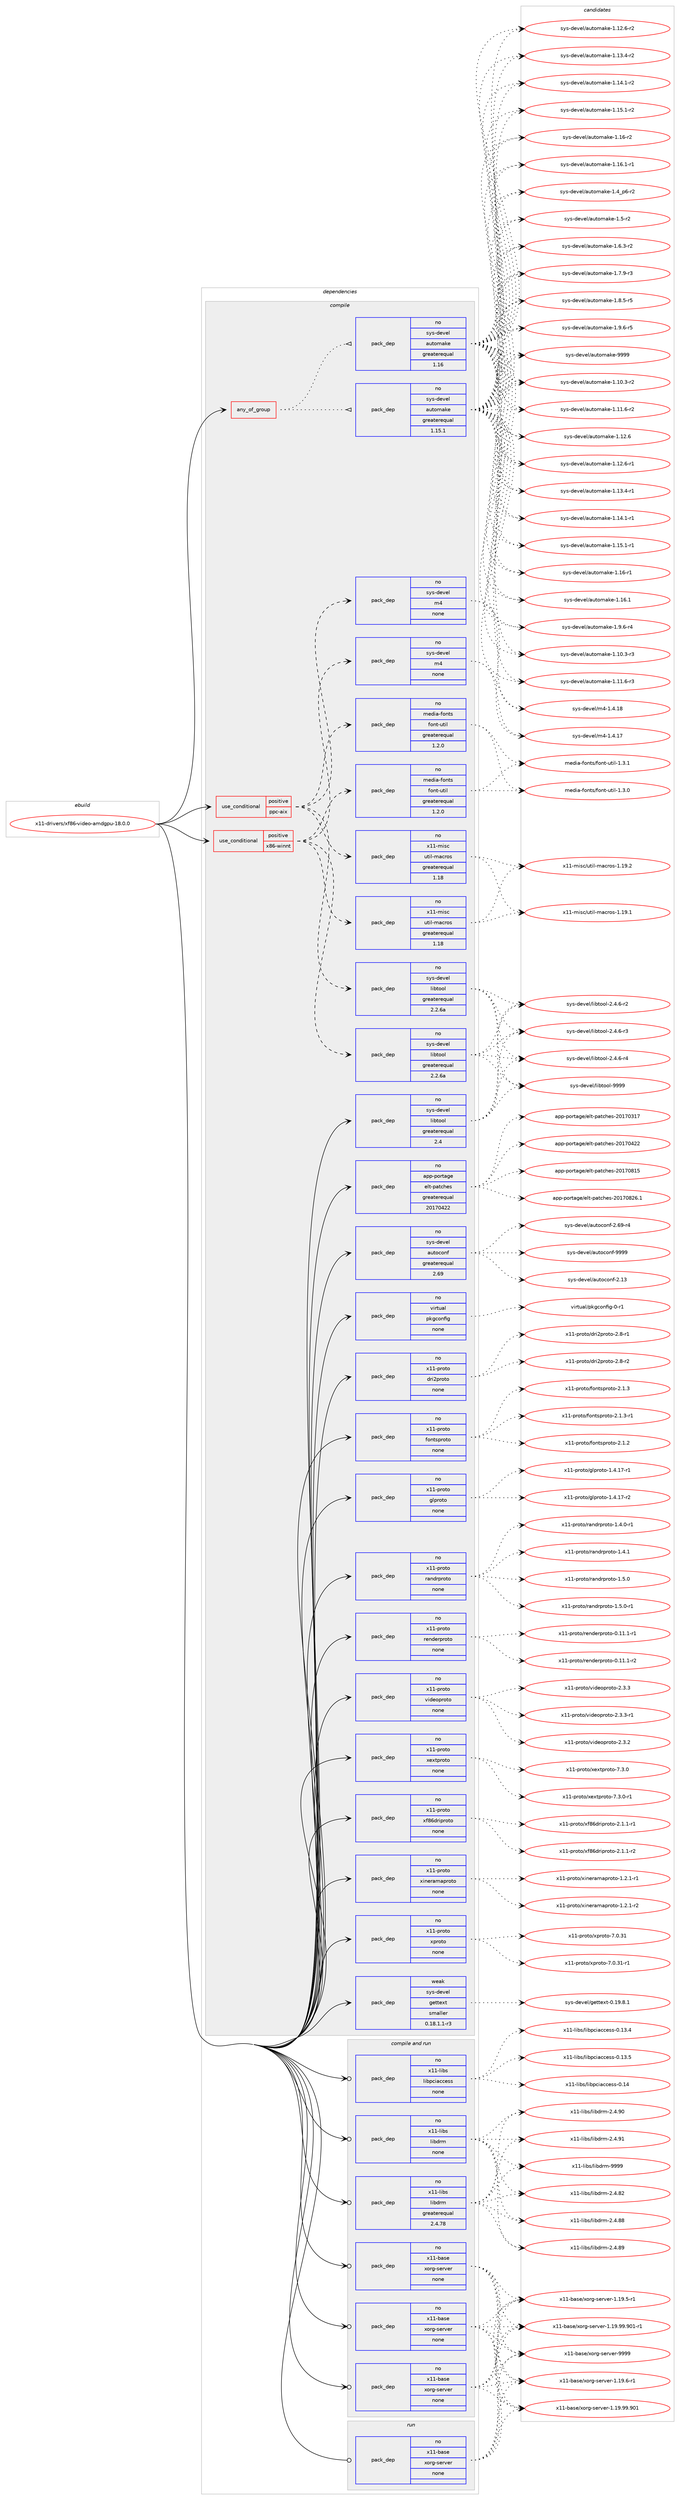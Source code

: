 digraph prolog {

# *************
# Graph options
# *************

newrank=true;
concentrate=true;
compound=true;
graph [rankdir=LR,fontname=Helvetica,fontsize=10,ranksep=1.5];#, ranksep=2.5, nodesep=0.2];
edge  [arrowhead=vee];
node  [fontname=Helvetica,fontsize=10];

# **********
# The ebuild
# **********

subgraph cluster_leftcol {
color=gray;
rank=same;
label=<<i>ebuild</i>>;
id [label="x11-drivers/xf86-video-amdgpu-18.0.0", color=red, width=4, href="../x11-drivers/xf86-video-amdgpu-18.0.0.svg"];
}

# ****************
# The dependencies
# ****************

subgraph cluster_midcol {
color=gray;
label=<<i>dependencies</i>>;
subgraph cluster_compile {
fillcolor="#eeeeee";
style=filled;
label=<<i>compile</i>>;
subgraph any142 {
dependency8755 [label=<<TABLE BORDER="0" CELLBORDER="1" CELLSPACING="0" CELLPADDING="4"><TR><TD CELLPADDING="10">any_of_group</TD></TR></TABLE>>, shape=none, color=red];subgraph pack7570 {
dependency8756 [label=<<TABLE BORDER="0" CELLBORDER="1" CELLSPACING="0" CELLPADDING="4" WIDTH="220"><TR><TD ROWSPAN="6" CELLPADDING="30">pack_dep</TD></TR><TR><TD WIDTH="110">no</TD></TR><TR><TD>sys-devel</TD></TR><TR><TD>automake</TD></TR><TR><TD>greaterequal</TD></TR><TR><TD>1.16</TD></TR></TABLE>>, shape=none, color=blue];
}
dependency8755:e -> dependency8756:w [weight=20,style="dotted",arrowhead="oinv"];
subgraph pack7571 {
dependency8757 [label=<<TABLE BORDER="0" CELLBORDER="1" CELLSPACING="0" CELLPADDING="4" WIDTH="220"><TR><TD ROWSPAN="6" CELLPADDING="30">pack_dep</TD></TR><TR><TD WIDTH="110">no</TD></TR><TR><TD>sys-devel</TD></TR><TR><TD>automake</TD></TR><TR><TD>greaterequal</TD></TR><TR><TD>1.15.1</TD></TR></TABLE>>, shape=none, color=blue];
}
dependency8755:e -> dependency8757:w [weight=20,style="dotted",arrowhead="oinv"];
}
id:e -> dependency8755:w [weight=20,style="solid",arrowhead="vee"];
subgraph cond1023 {
dependency8758 [label=<<TABLE BORDER="0" CELLBORDER="1" CELLSPACING="0" CELLPADDING="4"><TR><TD ROWSPAN="3" CELLPADDING="10">use_conditional</TD></TR><TR><TD>positive</TD></TR><TR><TD>ppc-aix</TD></TR></TABLE>>, shape=none, color=red];
subgraph pack7572 {
dependency8759 [label=<<TABLE BORDER="0" CELLBORDER="1" CELLSPACING="0" CELLPADDING="4" WIDTH="220"><TR><TD ROWSPAN="6" CELLPADDING="30">pack_dep</TD></TR><TR><TD WIDTH="110">no</TD></TR><TR><TD>sys-devel</TD></TR><TR><TD>libtool</TD></TR><TR><TD>greaterequal</TD></TR><TR><TD>2.2.6a</TD></TR></TABLE>>, shape=none, color=blue];
}
dependency8758:e -> dependency8759:w [weight=20,style="dashed",arrowhead="vee"];
subgraph pack7573 {
dependency8760 [label=<<TABLE BORDER="0" CELLBORDER="1" CELLSPACING="0" CELLPADDING="4" WIDTH="220"><TR><TD ROWSPAN="6" CELLPADDING="30">pack_dep</TD></TR><TR><TD WIDTH="110">no</TD></TR><TR><TD>sys-devel</TD></TR><TR><TD>m4</TD></TR><TR><TD>none</TD></TR><TR><TD></TD></TR></TABLE>>, shape=none, color=blue];
}
dependency8758:e -> dependency8760:w [weight=20,style="dashed",arrowhead="vee"];
subgraph pack7574 {
dependency8761 [label=<<TABLE BORDER="0" CELLBORDER="1" CELLSPACING="0" CELLPADDING="4" WIDTH="220"><TR><TD ROWSPAN="6" CELLPADDING="30">pack_dep</TD></TR><TR><TD WIDTH="110">no</TD></TR><TR><TD>x11-misc</TD></TR><TR><TD>util-macros</TD></TR><TR><TD>greaterequal</TD></TR><TR><TD>1.18</TD></TR></TABLE>>, shape=none, color=blue];
}
dependency8758:e -> dependency8761:w [weight=20,style="dashed",arrowhead="vee"];
subgraph pack7575 {
dependency8762 [label=<<TABLE BORDER="0" CELLBORDER="1" CELLSPACING="0" CELLPADDING="4" WIDTH="220"><TR><TD ROWSPAN="6" CELLPADDING="30">pack_dep</TD></TR><TR><TD WIDTH="110">no</TD></TR><TR><TD>media-fonts</TD></TR><TR><TD>font-util</TD></TR><TR><TD>greaterequal</TD></TR><TR><TD>1.2.0</TD></TR></TABLE>>, shape=none, color=blue];
}
dependency8758:e -> dependency8762:w [weight=20,style="dashed",arrowhead="vee"];
}
id:e -> dependency8758:w [weight=20,style="solid",arrowhead="vee"];
subgraph cond1024 {
dependency8763 [label=<<TABLE BORDER="0" CELLBORDER="1" CELLSPACING="0" CELLPADDING="4"><TR><TD ROWSPAN="3" CELLPADDING="10">use_conditional</TD></TR><TR><TD>positive</TD></TR><TR><TD>x86-winnt</TD></TR></TABLE>>, shape=none, color=red];
subgraph pack7576 {
dependency8764 [label=<<TABLE BORDER="0" CELLBORDER="1" CELLSPACING="0" CELLPADDING="4" WIDTH="220"><TR><TD ROWSPAN="6" CELLPADDING="30">pack_dep</TD></TR><TR><TD WIDTH="110">no</TD></TR><TR><TD>sys-devel</TD></TR><TR><TD>libtool</TD></TR><TR><TD>greaterequal</TD></TR><TR><TD>2.2.6a</TD></TR></TABLE>>, shape=none, color=blue];
}
dependency8763:e -> dependency8764:w [weight=20,style="dashed",arrowhead="vee"];
subgraph pack7577 {
dependency8765 [label=<<TABLE BORDER="0" CELLBORDER="1" CELLSPACING="0" CELLPADDING="4" WIDTH="220"><TR><TD ROWSPAN="6" CELLPADDING="30">pack_dep</TD></TR><TR><TD WIDTH="110">no</TD></TR><TR><TD>sys-devel</TD></TR><TR><TD>m4</TD></TR><TR><TD>none</TD></TR><TR><TD></TD></TR></TABLE>>, shape=none, color=blue];
}
dependency8763:e -> dependency8765:w [weight=20,style="dashed",arrowhead="vee"];
subgraph pack7578 {
dependency8766 [label=<<TABLE BORDER="0" CELLBORDER="1" CELLSPACING="0" CELLPADDING="4" WIDTH="220"><TR><TD ROWSPAN="6" CELLPADDING="30">pack_dep</TD></TR><TR><TD WIDTH="110">no</TD></TR><TR><TD>x11-misc</TD></TR><TR><TD>util-macros</TD></TR><TR><TD>greaterequal</TD></TR><TR><TD>1.18</TD></TR></TABLE>>, shape=none, color=blue];
}
dependency8763:e -> dependency8766:w [weight=20,style="dashed",arrowhead="vee"];
subgraph pack7579 {
dependency8767 [label=<<TABLE BORDER="0" CELLBORDER="1" CELLSPACING="0" CELLPADDING="4" WIDTH="220"><TR><TD ROWSPAN="6" CELLPADDING="30">pack_dep</TD></TR><TR><TD WIDTH="110">no</TD></TR><TR><TD>media-fonts</TD></TR><TR><TD>font-util</TD></TR><TR><TD>greaterequal</TD></TR><TR><TD>1.2.0</TD></TR></TABLE>>, shape=none, color=blue];
}
dependency8763:e -> dependency8767:w [weight=20,style="dashed",arrowhead="vee"];
}
id:e -> dependency8763:w [weight=20,style="solid",arrowhead="vee"];
subgraph pack7580 {
dependency8768 [label=<<TABLE BORDER="0" CELLBORDER="1" CELLSPACING="0" CELLPADDING="4" WIDTH="220"><TR><TD ROWSPAN="6" CELLPADDING="30">pack_dep</TD></TR><TR><TD WIDTH="110">no</TD></TR><TR><TD>app-portage</TD></TR><TR><TD>elt-patches</TD></TR><TR><TD>greaterequal</TD></TR><TR><TD>20170422</TD></TR></TABLE>>, shape=none, color=blue];
}
id:e -> dependency8768:w [weight=20,style="solid",arrowhead="vee"];
subgraph pack7581 {
dependency8769 [label=<<TABLE BORDER="0" CELLBORDER="1" CELLSPACING="0" CELLPADDING="4" WIDTH="220"><TR><TD ROWSPAN="6" CELLPADDING="30">pack_dep</TD></TR><TR><TD WIDTH="110">no</TD></TR><TR><TD>sys-devel</TD></TR><TR><TD>autoconf</TD></TR><TR><TD>greaterequal</TD></TR><TR><TD>2.69</TD></TR></TABLE>>, shape=none, color=blue];
}
id:e -> dependency8769:w [weight=20,style="solid",arrowhead="vee"];
subgraph pack7582 {
dependency8770 [label=<<TABLE BORDER="0" CELLBORDER="1" CELLSPACING="0" CELLPADDING="4" WIDTH="220"><TR><TD ROWSPAN="6" CELLPADDING="30">pack_dep</TD></TR><TR><TD WIDTH="110">no</TD></TR><TR><TD>sys-devel</TD></TR><TR><TD>libtool</TD></TR><TR><TD>greaterequal</TD></TR><TR><TD>2.4</TD></TR></TABLE>>, shape=none, color=blue];
}
id:e -> dependency8770:w [weight=20,style="solid",arrowhead="vee"];
subgraph pack7583 {
dependency8771 [label=<<TABLE BORDER="0" CELLBORDER="1" CELLSPACING="0" CELLPADDING="4" WIDTH="220"><TR><TD ROWSPAN="6" CELLPADDING="30">pack_dep</TD></TR><TR><TD WIDTH="110">no</TD></TR><TR><TD>virtual</TD></TR><TR><TD>pkgconfig</TD></TR><TR><TD>none</TD></TR><TR><TD></TD></TR></TABLE>>, shape=none, color=blue];
}
id:e -> dependency8771:w [weight=20,style="solid",arrowhead="vee"];
subgraph pack7584 {
dependency8772 [label=<<TABLE BORDER="0" CELLBORDER="1" CELLSPACING="0" CELLPADDING="4" WIDTH="220"><TR><TD ROWSPAN="6" CELLPADDING="30">pack_dep</TD></TR><TR><TD WIDTH="110">no</TD></TR><TR><TD>x11-proto</TD></TR><TR><TD>dri2proto</TD></TR><TR><TD>none</TD></TR><TR><TD></TD></TR></TABLE>>, shape=none, color=blue];
}
id:e -> dependency8772:w [weight=20,style="solid",arrowhead="vee"];
subgraph pack7585 {
dependency8773 [label=<<TABLE BORDER="0" CELLBORDER="1" CELLSPACING="0" CELLPADDING="4" WIDTH="220"><TR><TD ROWSPAN="6" CELLPADDING="30">pack_dep</TD></TR><TR><TD WIDTH="110">no</TD></TR><TR><TD>x11-proto</TD></TR><TR><TD>fontsproto</TD></TR><TR><TD>none</TD></TR><TR><TD></TD></TR></TABLE>>, shape=none, color=blue];
}
id:e -> dependency8773:w [weight=20,style="solid",arrowhead="vee"];
subgraph pack7586 {
dependency8774 [label=<<TABLE BORDER="0" CELLBORDER="1" CELLSPACING="0" CELLPADDING="4" WIDTH="220"><TR><TD ROWSPAN="6" CELLPADDING="30">pack_dep</TD></TR><TR><TD WIDTH="110">no</TD></TR><TR><TD>x11-proto</TD></TR><TR><TD>glproto</TD></TR><TR><TD>none</TD></TR><TR><TD></TD></TR></TABLE>>, shape=none, color=blue];
}
id:e -> dependency8774:w [weight=20,style="solid",arrowhead="vee"];
subgraph pack7587 {
dependency8775 [label=<<TABLE BORDER="0" CELLBORDER="1" CELLSPACING="0" CELLPADDING="4" WIDTH="220"><TR><TD ROWSPAN="6" CELLPADDING="30">pack_dep</TD></TR><TR><TD WIDTH="110">no</TD></TR><TR><TD>x11-proto</TD></TR><TR><TD>randrproto</TD></TR><TR><TD>none</TD></TR><TR><TD></TD></TR></TABLE>>, shape=none, color=blue];
}
id:e -> dependency8775:w [weight=20,style="solid",arrowhead="vee"];
subgraph pack7588 {
dependency8776 [label=<<TABLE BORDER="0" CELLBORDER="1" CELLSPACING="0" CELLPADDING="4" WIDTH="220"><TR><TD ROWSPAN="6" CELLPADDING="30">pack_dep</TD></TR><TR><TD WIDTH="110">no</TD></TR><TR><TD>x11-proto</TD></TR><TR><TD>renderproto</TD></TR><TR><TD>none</TD></TR><TR><TD></TD></TR></TABLE>>, shape=none, color=blue];
}
id:e -> dependency8776:w [weight=20,style="solid",arrowhead="vee"];
subgraph pack7589 {
dependency8777 [label=<<TABLE BORDER="0" CELLBORDER="1" CELLSPACING="0" CELLPADDING="4" WIDTH="220"><TR><TD ROWSPAN="6" CELLPADDING="30">pack_dep</TD></TR><TR><TD WIDTH="110">no</TD></TR><TR><TD>x11-proto</TD></TR><TR><TD>videoproto</TD></TR><TR><TD>none</TD></TR><TR><TD></TD></TR></TABLE>>, shape=none, color=blue];
}
id:e -> dependency8777:w [weight=20,style="solid",arrowhead="vee"];
subgraph pack7590 {
dependency8778 [label=<<TABLE BORDER="0" CELLBORDER="1" CELLSPACING="0" CELLPADDING="4" WIDTH="220"><TR><TD ROWSPAN="6" CELLPADDING="30">pack_dep</TD></TR><TR><TD WIDTH="110">no</TD></TR><TR><TD>x11-proto</TD></TR><TR><TD>xextproto</TD></TR><TR><TD>none</TD></TR><TR><TD></TD></TR></TABLE>>, shape=none, color=blue];
}
id:e -> dependency8778:w [weight=20,style="solid",arrowhead="vee"];
subgraph pack7591 {
dependency8779 [label=<<TABLE BORDER="0" CELLBORDER="1" CELLSPACING="0" CELLPADDING="4" WIDTH="220"><TR><TD ROWSPAN="6" CELLPADDING="30">pack_dep</TD></TR><TR><TD WIDTH="110">no</TD></TR><TR><TD>x11-proto</TD></TR><TR><TD>xf86driproto</TD></TR><TR><TD>none</TD></TR><TR><TD></TD></TR></TABLE>>, shape=none, color=blue];
}
id:e -> dependency8779:w [weight=20,style="solid",arrowhead="vee"];
subgraph pack7592 {
dependency8780 [label=<<TABLE BORDER="0" CELLBORDER="1" CELLSPACING="0" CELLPADDING="4" WIDTH="220"><TR><TD ROWSPAN="6" CELLPADDING="30">pack_dep</TD></TR><TR><TD WIDTH="110">no</TD></TR><TR><TD>x11-proto</TD></TR><TR><TD>xineramaproto</TD></TR><TR><TD>none</TD></TR><TR><TD></TD></TR></TABLE>>, shape=none, color=blue];
}
id:e -> dependency8780:w [weight=20,style="solid",arrowhead="vee"];
subgraph pack7593 {
dependency8781 [label=<<TABLE BORDER="0" CELLBORDER="1" CELLSPACING="0" CELLPADDING="4" WIDTH="220"><TR><TD ROWSPAN="6" CELLPADDING="30">pack_dep</TD></TR><TR><TD WIDTH="110">no</TD></TR><TR><TD>x11-proto</TD></TR><TR><TD>xproto</TD></TR><TR><TD>none</TD></TR><TR><TD></TD></TR></TABLE>>, shape=none, color=blue];
}
id:e -> dependency8781:w [weight=20,style="solid",arrowhead="vee"];
subgraph pack7594 {
dependency8782 [label=<<TABLE BORDER="0" CELLBORDER="1" CELLSPACING="0" CELLPADDING="4" WIDTH="220"><TR><TD ROWSPAN="6" CELLPADDING="30">pack_dep</TD></TR><TR><TD WIDTH="110">weak</TD></TR><TR><TD>sys-devel</TD></TR><TR><TD>gettext</TD></TR><TR><TD>smaller</TD></TR><TR><TD>0.18.1.1-r3</TD></TR></TABLE>>, shape=none, color=blue];
}
id:e -> dependency8782:w [weight=20,style="solid",arrowhead="vee"];
}
subgraph cluster_compileandrun {
fillcolor="#eeeeee";
style=filled;
label=<<i>compile and run</i>>;
subgraph pack7595 {
dependency8783 [label=<<TABLE BORDER="0" CELLBORDER="1" CELLSPACING="0" CELLPADDING="4" WIDTH="220"><TR><TD ROWSPAN="6" CELLPADDING="30">pack_dep</TD></TR><TR><TD WIDTH="110">no</TD></TR><TR><TD>x11-base</TD></TR><TR><TD>xorg-server</TD></TR><TR><TD>none</TD></TR><TR><TD></TD></TR></TABLE>>, shape=none, color=blue];
}
id:e -> dependency8783:w [weight=20,style="solid",arrowhead="odotvee"];
subgraph pack7596 {
dependency8784 [label=<<TABLE BORDER="0" CELLBORDER="1" CELLSPACING="0" CELLPADDING="4" WIDTH="220"><TR><TD ROWSPAN="6" CELLPADDING="30">pack_dep</TD></TR><TR><TD WIDTH="110">no</TD></TR><TR><TD>x11-base</TD></TR><TR><TD>xorg-server</TD></TR><TR><TD>none</TD></TR><TR><TD></TD></TR></TABLE>>, shape=none, color=blue];
}
id:e -> dependency8784:w [weight=20,style="solid",arrowhead="odotvee"];
subgraph pack7597 {
dependency8785 [label=<<TABLE BORDER="0" CELLBORDER="1" CELLSPACING="0" CELLPADDING="4" WIDTH="220"><TR><TD ROWSPAN="6" CELLPADDING="30">pack_dep</TD></TR><TR><TD WIDTH="110">no</TD></TR><TR><TD>x11-base</TD></TR><TR><TD>xorg-server</TD></TR><TR><TD>none</TD></TR><TR><TD></TD></TR></TABLE>>, shape=none, color=blue];
}
id:e -> dependency8785:w [weight=20,style="solid",arrowhead="odotvee"];
subgraph pack7598 {
dependency8786 [label=<<TABLE BORDER="0" CELLBORDER="1" CELLSPACING="0" CELLPADDING="4" WIDTH="220"><TR><TD ROWSPAN="6" CELLPADDING="30">pack_dep</TD></TR><TR><TD WIDTH="110">no</TD></TR><TR><TD>x11-libs</TD></TR><TR><TD>libdrm</TD></TR><TR><TD>greaterequal</TD></TR><TR><TD>2.4.78</TD></TR></TABLE>>, shape=none, color=blue];
}
id:e -> dependency8786:w [weight=20,style="solid",arrowhead="odotvee"];
subgraph pack7599 {
dependency8787 [label=<<TABLE BORDER="0" CELLBORDER="1" CELLSPACING="0" CELLPADDING="4" WIDTH="220"><TR><TD ROWSPAN="6" CELLPADDING="30">pack_dep</TD></TR><TR><TD WIDTH="110">no</TD></TR><TR><TD>x11-libs</TD></TR><TR><TD>libdrm</TD></TR><TR><TD>none</TD></TR><TR><TD></TD></TR></TABLE>>, shape=none, color=blue];
}
id:e -> dependency8787:w [weight=20,style="solid",arrowhead="odotvee"];
subgraph pack7600 {
dependency8788 [label=<<TABLE BORDER="0" CELLBORDER="1" CELLSPACING="0" CELLPADDING="4" WIDTH="220"><TR><TD ROWSPAN="6" CELLPADDING="30">pack_dep</TD></TR><TR><TD WIDTH="110">no</TD></TR><TR><TD>x11-libs</TD></TR><TR><TD>libpciaccess</TD></TR><TR><TD>none</TD></TR><TR><TD></TD></TR></TABLE>>, shape=none, color=blue];
}
id:e -> dependency8788:w [weight=20,style="solid",arrowhead="odotvee"];
}
subgraph cluster_run {
fillcolor="#eeeeee";
style=filled;
label=<<i>run</i>>;
subgraph pack7601 {
dependency8789 [label=<<TABLE BORDER="0" CELLBORDER="1" CELLSPACING="0" CELLPADDING="4" WIDTH="220"><TR><TD ROWSPAN="6" CELLPADDING="30">pack_dep</TD></TR><TR><TD WIDTH="110">no</TD></TR><TR><TD>x11-base</TD></TR><TR><TD>xorg-server</TD></TR><TR><TD>none</TD></TR><TR><TD></TD></TR></TABLE>>, shape=none, color=blue];
}
id:e -> dependency8789:w [weight=20,style="solid",arrowhead="odot"];
}
}

# **************
# The candidates
# **************

subgraph cluster_choices {
rank=same;
color=gray;
label=<<i>candidates</i>>;

subgraph choice7570 {
color=black;
nodesep=1;
choice11512111545100101118101108479711711611110997107101454946494846514511450 [label="sys-devel/automake-1.10.3-r2", color=red, width=4,href="../sys-devel/automake-1.10.3-r2.svg"];
choice11512111545100101118101108479711711611110997107101454946494946544511450 [label="sys-devel/automake-1.11.6-r2", color=red, width=4,href="../sys-devel/automake-1.11.6-r2.svg"];
choice1151211154510010111810110847971171161111099710710145494649504654 [label="sys-devel/automake-1.12.6", color=red, width=4,href="../sys-devel/automake-1.12.6.svg"];
choice11512111545100101118101108479711711611110997107101454946495046544511449 [label="sys-devel/automake-1.12.6-r1", color=red, width=4,href="../sys-devel/automake-1.12.6-r1.svg"];
choice11512111545100101118101108479711711611110997107101454946495146524511449 [label="sys-devel/automake-1.13.4-r1", color=red, width=4,href="../sys-devel/automake-1.13.4-r1.svg"];
choice11512111545100101118101108479711711611110997107101454946495246494511449 [label="sys-devel/automake-1.14.1-r1", color=red, width=4,href="../sys-devel/automake-1.14.1-r1.svg"];
choice11512111545100101118101108479711711611110997107101454946495346494511449 [label="sys-devel/automake-1.15.1-r1", color=red, width=4,href="../sys-devel/automake-1.15.1-r1.svg"];
choice1151211154510010111810110847971171161111099710710145494649544511449 [label="sys-devel/automake-1.16-r1", color=red, width=4,href="../sys-devel/automake-1.16-r1.svg"];
choice1151211154510010111810110847971171161111099710710145494649544649 [label="sys-devel/automake-1.16.1", color=red, width=4,href="../sys-devel/automake-1.16.1.svg"];
choice115121115451001011181011084797117116111109971071014549465746544511452 [label="sys-devel/automake-1.9.6-r4", color=red, width=4,href="../sys-devel/automake-1.9.6-r4.svg"];
choice11512111545100101118101108479711711611110997107101454946494846514511451 [label="sys-devel/automake-1.10.3-r3", color=red, width=4,href="../sys-devel/automake-1.10.3-r3.svg"];
choice11512111545100101118101108479711711611110997107101454946494946544511451 [label="sys-devel/automake-1.11.6-r3", color=red, width=4,href="../sys-devel/automake-1.11.6-r3.svg"];
choice11512111545100101118101108479711711611110997107101454946495046544511450 [label="sys-devel/automake-1.12.6-r2", color=red, width=4,href="../sys-devel/automake-1.12.6-r2.svg"];
choice11512111545100101118101108479711711611110997107101454946495146524511450 [label="sys-devel/automake-1.13.4-r2", color=red, width=4,href="../sys-devel/automake-1.13.4-r2.svg"];
choice11512111545100101118101108479711711611110997107101454946495246494511450 [label="sys-devel/automake-1.14.1-r2", color=red, width=4,href="../sys-devel/automake-1.14.1-r2.svg"];
choice11512111545100101118101108479711711611110997107101454946495346494511450 [label="sys-devel/automake-1.15.1-r2", color=red, width=4,href="../sys-devel/automake-1.15.1-r2.svg"];
choice1151211154510010111810110847971171161111099710710145494649544511450 [label="sys-devel/automake-1.16-r2", color=red, width=4,href="../sys-devel/automake-1.16-r2.svg"];
choice11512111545100101118101108479711711611110997107101454946495446494511449 [label="sys-devel/automake-1.16.1-r1", color=red, width=4,href="../sys-devel/automake-1.16.1-r1.svg"];
choice115121115451001011181011084797117116111109971071014549465295112544511450 [label="sys-devel/automake-1.4_p6-r2", color=red, width=4,href="../sys-devel/automake-1.4_p6-r2.svg"];
choice11512111545100101118101108479711711611110997107101454946534511450 [label="sys-devel/automake-1.5-r2", color=red, width=4,href="../sys-devel/automake-1.5-r2.svg"];
choice115121115451001011181011084797117116111109971071014549465446514511450 [label="sys-devel/automake-1.6.3-r2", color=red, width=4,href="../sys-devel/automake-1.6.3-r2.svg"];
choice115121115451001011181011084797117116111109971071014549465546574511451 [label="sys-devel/automake-1.7.9-r3", color=red, width=4,href="../sys-devel/automake-1.7.9-r3.svg"];
choice115121115451001011181011084797117116111109971071014549465646534511453 [label="sys-devel/automake-1.8.5-r5", color=red, width=4,href="../sys-devel/automake-1.8.5-r5.svg"];
choice115121115451001011181011084797117116111109971071014549465746544511453 [label="sys-devel/automake-1.9.6-r5", color=red, width=4,href="../sys-devel/automake-1.9.6-r5.svg"];
choice115121115451001011181011084797117116111109971071014557575757 [label="sys-devel/automake-9999", color=red, width=4,href="../sys-devel/automake-9999.svg"];
dependency8756:e -> choice11512111545100101118101108479711711611110997107101454946494846514511450:w [style=dotted,weight="100"];
dependency8756:e -> choice11512111545100101118101108479711711611110997107101454946494946544511450:w [style=dotted,weight="100"];
dependency8756:e -> choice1151211154510010111810110847971171161111099710710145494649504654:w [style=dotted,weight="100"];
dependency8756:e -> choice11512111545100101118101108479711711611110997107101454946495046544511449:w [style=dotted,weight="100"];
dependency8756:e -> choice11512111545100101118101108479711711611110997107101454946495146524511449:w [style=dotted,weight="100"];
dependency8756:e -> choice11512111545100101118101108479711711611110997107101454946495246494511449:w [style=dotted,weight="100"];
dependency8756:e -> choice11512111545100101118101108479711711611110997107101454946495346494511449:w [style=dotted,weight="100"];
dependency8756:e -> choice1151211154510010111810110847971171161111099710710145494649544511449:w [style=dotted,weight="100"];
dependency8756:e -> choice1151211154510010111810110847971171161111099710710145494649544649:w [style=dotted,weight="100"];
dependency8756:e -> choice115121115451001011181011084797117116111109971071014549465746544511452:w [style=dotted,weight="100"];
dependency8756:e -> choice11512111545100101118101108479711711611110997107101454946494846514511451:w [style=dotted,weight="100"];
dependency8756:e -> choice11512111545100101118101108479711711611110997107101454946494946544511451:w [style=dotted,weight="100"];
dependency8756:e -> choice11512111545100101118101108479711711611110997107101454946495046544511450:w [style=dotted,weight="100"];
dependency8756:e -> choice11512111545100101118101108479711711611110997107101454946495146524511450:w [style=dotted,weight="100"];
dependency8756:e -> choice11512111545100101118101108479711711611110997107101454946495246494511450:w [style=dotted,weight="100"];
dependency8756:e -> choice11512111545100101118101108479711711611110997107101454946495346494511450:w [style=dotted,weight="100"];
dependency8756:e -> choice1151211154510010111810110847971171161111099710710145494649544511450:w [style=dotted,weight="100"];
dependency8756:e -> choice11512111545100101118101108479711711611110997107101454946495446494511449:w [style=dotted,weight="100"];
dependency8756:e -> choice115121115451001011181011084797117116111109971071014549465295112544511450:w [style=dotted,weight="100"];
dependency8756:e -> choice11512111545100101118101108479711711611110997107101454946534511450:w [style=dotted,weight="100"];
dependency8756:e -> choice115121115451001011181011084797117116111109971071014549465446514511450:w [style=dotted,weight="100"];
dependency8756:e -> choice115121115451001011181011084797117116111109971071014549465546574511451:w [style=dotted,weight="100"];
dependency8756:e -> choice115121115451001011181011084797117116111109971071014549465646534511453:w [style=dotted,weight="100"];
dependency8756:e -> choice115121115451001011181011084797117116111109971071014549465746544511453:w [style=dotted,weight="100"];
dependency8756:e -> choice115121115451001011181011084797117116111109971071014557575757:w [style=dotted,weight="100"];
}
subgraph choice7571 {
color=black;
nodesep=1;
choice11512111545100101118101108479711711611110997107101454946494846514511450 [label="sys-devel/automake-1.10.3-r2", color=red, width=4,href="../sys-devel/automake-1.10.3-r2.svg"];
choice11512111545100101118101108479711711611110997107101454946494946544511450 [label="sys-devel/automake-1.11.6-r2", color=red, width=4,href="../sys-devel/automake-1.11.6-r2.svg"];
choice1151211154510010111810110847971171161111099710710145494649504654 [label="sys-devel/automake-1.12.6", color=red, width=4,href="../sys-devel/automake-1.12.6.svg"];
choice11512111545100101118101108479711711611110997107101454946495046544511449 [label="sys-devel/automake-1.12.6-r1", color=red, width=4,href="../sys-devel/automake-1.12.6-r1.svg"];
choice11512111545100101118101108479711711611110997107101454946495146524511449 [label="sys-devel/automake-1.13.4-r1", color=red, width=4,href="../sys-devel/automake-1.13.4-r1.svg"];
choice11512111545100101118101108479711711611110997107101454946495246494511449 [label="sys-devel/automake-1.14.1-r1", color=red, width=4,href="../sys-devel/automake-1.14.1-r1.svg"];
choice11512111545100101118101108479711711611110997107101454946495346494511449 [label="sys-devel/automake-1.15.1-r1", color=red, width=4,href="../sys-devel/automake-1.15.1-r1.svg"];
choice1151211154510010111810110847971171161111099710710145494649544511449 [label="sys-devel/automake-1.16-r1", color=red, width=4,href="../sys-devel/automake-1.16-r1.svg"];
choice1151211154510010111810110847971171161111099710710145494649544649 [label="sys-devel/automake-1.16.1", color=red, width=4,href="../sys-devel/automake-1.16.1.svg"];
choice115121115451001011181011084797117116111109971071014549465746544511452 [label="sys-devel/automake-1.9.6-r4", color=red, width=4,href="../sys-devel/automake-1.9.6-r4.svg"];
choice11512111545100101118101108479711711611110997107101454946494846514511451 [label="sys-devel/automake-1.10.3-r3", color=red, width=4,href="../sys-devel/automake-1.10.3-r3.svg"];
choice11512111545100101118101108479711711611110997107101454946494946544511451 [label="sys-devel/automake-1.11.6-r3", color=red, width=4,href="../sys-devel/automake-1.11.6-r3.svg"];
choice11512111545100101118101108479711711611110997107101454946495046544511450 [label="sys-devel/automake-1.12.6-r2", color=red, width=4,href="../sys-devel/automake-1.12.6-r2.svg"];
choice11512111545100101118101108479711711611110997107101454946495146524511450 [label="sys-devel/automake-1.13.4-r2", color=red, width=4,href="../sys-devel/automake-1.13.4-r2.svg"];
choice11512111545100101118101108479711711611110997107101454946495246494511450 [label="sys-devel/automake-1.14.1-r2", color=red, width=4,href="../sys-devel/automake-1.14.1-r2.svg"];
choice11512111545100101118101108479711711611110997107101454946495346494511450 [label="sys-devel/automake-1.15.1-r2", color=red, width=4,href="../sys-devel/automake-1.15.1-r2.svg"];
choice1151211154510010111810110847971171161111099710710145494649544511450 [label="sys-devel/automake-1.16-r2", color=red, width=4,href="../sys-devel/automake-1.16-r2.svg"];
choice11512111545100101118101108479711711611110997107101454946495446494511449 [label="sys-devel/automake-1.16.1-r1", color=red, width=4,href="../sys-devel/automake-1.16.1-r1.svg"];
choice115121115451001011181011084797117116111109971071014549465295112544511450 [label="sys-devel/automake-1.4_p6-r2", color=red, width=4,href="../sys-devel/automake-1.4_p6-r2.svg"];
choice11512111545100101118101108479711711611110997107101454946534511450 [label="sys-devel/automake-1.5-r2", color=red, width=4,href="../sys-devel/automake-1.5-r2.svg"];
choice115121115451001011181011084797117116111109971071014549465446514511450 [label="sys-devel/automake-1.6.3-r2", color=red, width=4,href="../sys-devel/automake-1.6.3-r2.svg"];
choice115121115451001011181011084797117116111109971071014549465546574511451 [label="sys-devel/automake-1.7.9-r3", color=red, width=4,href="../sys-devel/automake-1.7.9-r3.svg"];
choice115121115451001011181011084797117116111109971071014549465646534511453 [label="sys-devel/automake-1.8.5-r5", color=red, width=4,href="../sys-devel/automake-1.8.5-r5.svg"];
choice115121115451001011181011084797117116111109971071014549465746544511453 [label="sys-devel/automake-1.9.6-r5", color=red, width=4,href="../sys-devel/automake-1.9.6-r5.svg"];
choice115121115451001011181011084797117116111109971071014557575757 [label="sys-devel/automake-9999", color=red, width=4,href="../sys-devel/automake-9999.svg"];
dependency8757:e -> choice11512111545100101118101108479711711611110997107101454946494846514511450:w [style=dotted,weight="100"];
dependency8757:e -> choice11512111545100101118101108479711711611110997107101454946494946544511450:w [style=dotted,weight="100"];
dependency8757:e -> choice1151211154510010111810110847971171161111099710710145494649504654:w [style=dotted,weight="100"];
dependency8757:e -> choice11512111545100101118101108479711711611110997107101454946495046544511449:w [style=dotted,weight="100"];
dependency8757:e -> choice11512111545100101118101108479711711611110997107101454946495146524511449:w [style=dotted,weight="100"];
dependency8757:e -> choice11512111545100101118101108479711711611110997107101454946495246494511449:w [style=dotted,weight="100"];
dependency8757:e -> choice11512111545100101118101108479711711611110997107101454946495346494511449:w [style=dotted,weight="100"];
dependency8757:e -> choice1151211154510010111810110847971171161111099710710145494649544511449:w [style=dotted,weight="100"];
dependency8757:e -> choice1151211154510010111810110847971171161111099710710145494649544649:w [style=dotted,weight="100"];
dependency8757:e -> choice115121115451001011181011084797117116111109971071014549465746544511452:w [style=dotted,weight="100"];
dependency8757:e -> choice11512111545100101118101108479711711611110997107101454946494846514511451:w [style=dotted,weight="100"];
dependency8757:e -> choice11512111545100101118101108479711711611110997107101454946494946544511451:w [style=dotted,weight="100"];
dependency8757:e -> choice11512111545100101118101108479711711611110997107101454946495046544511450:w [style=dotted,weight="100"];
dependency8757:e -> choice11512111545100101118101108479711711611110997107101454946495146524511450:w [style=dotted,weight="100"];
dependency8757:e -> choice11512111545100101118101108479711711611110997107101454946495246494511450:w [style=dotted,weight="100"];
dependency8757:e -> choice11512111545100101118101108479711711611110997107101454946495346494511450:w [style=dotted,weight="100"];
dependency8757:e -> choice1151211154510010111810110847971171161111099710710145494649544511450:w [style=dotted,weight="100"];
dependency8757:e -> choice11512111545100101118101108479711711611110997107101454946495446494511449:w [style=dotted,weight="100"];
dependency8757:e -> choice115121115451001011181011084797117116111109971071014549465295112544511450:w [style=dotted,weight="100"];
dependency8757:e -> choice11512111545100101118101108479711711611110997107101454946534511450:w [style=dotted,weight="100"];
dependency8757:e -> choice115121115451001011181011084797117116111109971071014549465446514511450:w [style=dotted,weight="100"];
dependency8757:e -> choice115121115451001011181011084797117116111109971071014549465546574511451:w [style=dotted,weight="100"];
dependency8757:e -> choice115121115451001011181011084797117116111109971071014549465646534511453:w [style=dotted,weight="100"];
dependency8757:e -> choice115121115451001011181011084797117116111109971071014549465746544511453:w [style=dotted,weight="100"];
dependency8757:e -> choice115121115451001011181011084797117116111109971071014557575757:w [style=dotted,weight="100"];
}
subgraph choice7572 {
color=black;
nodesep=1;
choice1151211154510010111810110847108105981161111111084550465246544511450 [label="sys-devel/libtool-2.4.6-r2", color=red, width=4,href="../sys-devel/libtool-2.4.6-r2.svg"];
choice1151211154510010111810110847108105981161111111084550465246544511451 [label="sys-devel/libtool-2.4.6-r3", color=red, width=4,href="../sys-devel/libtool-2.4.6-r3.svg"];
choice1151211154510010111810110847108105981161111111084550465246544511452 [label="sys-devel/libtool-2.4.6-r4", color=red, width=4,href="../sys-devel/libtool-2.4.6-r4.svg"];
choice1151211154510010111810110847108105981161111111084557575757 [label="sys-devel/libtool-9999", color=red, width=4,href="../sys-devel/libtool-9999.svg"];
dependency8759:e -> choice1151211154510010111810110847108105981161111111084550465246544511450:w [style=dotted,weight="100"];
dependency8759:e -> choice1151211154510010111810110847108105981161111111084550465246544511451:w [style=dotted,weight="100"];
dependency8759:e -> choice1151211154510010111810110847108105981161111111084550465246544511452:w [style=dotted,weight="100"];
dependency8759:e -> choice1151211154510010111810110847108105981161111111084557575757:w [style=dotted,weight="100"];
}
subgraph choice7573 {
color=black;
nodesep=1;
choice11512111545100101118101108471095245494652464955 [label="sys-devel/m4-1.4.17", color=red, width=4,href="../sys-devel/m4-1.4.17.svg"];
choice11512111545100101118101108471095245494652464956 [label="sys-devel/m4-1.4.18", color=red, width=4,href="../sys-devel/m4-1.4.18.svg"];
dependency8760:e -> choice11512111545100101118101108471095245494652464955:w [style=dotted,weight="100"];
dependency8760:e -> choice11512111545100101118101108471095245494652464956:w [style=dotted,weight="100"];
}
subgraph choice7574 {
color=black;
nodesep=1;
choice120494945109105115994711711610510845109979911411111545494649574649 [label="x11-misc/util-macros-1.19.1", color=red, width=4,href="../x11-misc/util-macros-1.19.1.svg"];
choice120494945109105115994711711610510845109979911411111545494649574650 [label="x11-misc/util-macros-1.19.2", color=red, width=4,href="../x11-misc/util-macros-1.19.2.svg"];
dependency8761:e -> choice120494945109105115994711711610510845109979911411111545494649574649:w [style=dotted,weight="100"];
dependency8761:e -> choice120494945109105115994711711610510845109979911411111545494649574650:w [style=dotted,weight="100"];
}
subgraph choice7575 {
color=black;
nodesep=1;
choice10910110010597451021111101161154710211111011645117116105108454946514648 [label="media-fonts/font-util-1.3.0", color=red, width=4,href="../media-fonts/font-util-1.3.0.svg"];
choice10910110010597451021111101161154710211111011645117116105108454946514649 [label="media-fonts/font-util-1.3.1", color=red, width=4,href="../media-fonts/font-util-1.3.1.svg"];
dependency8762:e -> choice10910110010597451021111101161154710211111011645117116105108454946514648:w [style=dotted,weight="100"];
dependency8762:e -> choice10910110010597451021111101161154710211111011645117116105108454946514649:w [style=dotted,weight="100"];
}
subgraph choice7576 {
color=black;
nodesep=1;
choice1151211154510010111810110847108105981161111111084550465246544511450 [label="sys-devel/libtool-2.4.6-r2", color=red, width=4,href="../sys-devel/libtool-2.4.6-r2.svg"];
choice1151211154510010111810110847108105981161111111084550465246544511451 [label="sys-devel/libtool-2.4.6-r3", color=red, width=4,href="../sys-devel/libtool-2.4.6-r3.svg"];
choice1151211154510010111810110847108105981161111111084550465246544511452 [label="sys-devel/libtool-2.4.6-r4", color=red, width=4,href="../sys-devel/libtool-2.4.6-r4.svg"];
choice1151211154510010111810110847108105981161111111084557575757 [label="sys-devel/libtool-9999", color=red, width=4,href="../sys-devel/libtool-9999.svg"];
dependency8764:e -> choice1151211154510010111810110847108105981161111111084550465246544511450:w [style=dotted,weight="100"];
dependency8764:e -> choice1151211154510010111810110847108105981161111111084550465246544511451:w [style=dotted,weight="100"];
dependency8764:e -> choice1151211154510010111810110847108105981161111111084550465246544511452:w [style=dotted,weight="100"];
dependency8764:e -> choice1151211154510010111810110847108105981161111111084557575757:w [style=dotted,weight="100"];
}
subgraph choice7577 {
color=black;
nodesep=1;
choice11512111545100101118101108471095245494652464955 [label="sys-devel/m4-1.4.17", color=red, width=4,href="../sys-devel/m4-1.4.17.svg"];
choice11512111545100101118101108471095245494652464956 [label="sys-devel/m4-1.4.18", color=red, width=4,href="../sys-devel/m4-1.4.18.svg"];
dependency8765:e -> choice11512111545100101118101108471095245494652464955:w [style=dotted,weight="100"];
dependency8765:e -> choice11512111545100101118101108471095245494652464956:w [style=dotted,weight="100"];
}
subgraph choice7578 {
color=black;
nodesep=1;
choice120494945109105115994711711610510845109979911411111545494649574649 [label="x11-misc/util-macros-1.19.1", color=red, width=4,href="../x11-misc/util-macros-1.19.1.svg"];
choice120494945109105115994711711610510845109979911411111545494649574650 [label="x11-misc/util-macros-1.19.2", color=red, width=4,href="../x11-misc/util-macros-1.19.2.svg"];
dependency8766:e -> choice120494945109105115994711711610510845109979911411111545494649574649:w [style=dotted,weight="100"];
dependency8766:e -> choice120494945109105115994711711610510845109979911411111545494649574650:w [style=dotted,weight="100"];
}
subgraph choice7579 {
color=black;
nodesep=1;
choice10910110010597451021111101161154710211111011645117116105108454946514648 [label="media-fonts/font-util-1.3.0", color=red, width=4,href="../media-fonts/font-util-1.3.0.svg"];
choice10910110010597451021111101161154710211111011645117116105108454946514649 [label="media-fonts/font-util-1.3.1", color=red, width=4,href="../media-fonts/font-util-1.3.1.svg"];
dependency8767:e -> choice10910110010597451021111101161154710211111011645117116105108454946514648:w [style=dotted,weight="100"];
dependency8767:e -> choice10910110010597451021111101161154710211111011645117116105108454946514649:w [style=dotted,weight="100"];
}
subgraph choice7580 {
color=black;
nodesep=1;
choice97112112451121111141169710310147101108116451129711699104101115455048495548514955 [label="app-portage/elt-patches-20170317", color=red, width=4,href="../app-portage/elt-patches-20170317.svg"];
choice97112112451121111141169710310147101108116451129711699104101115455048495548525050 [label="app-portage/elt-patches-20170422", color=red, width=4,href="../app-portage/elt-patches-20170422.svg"];
choice97112112451121111141169710310147101108116451129711699104101115455048495548564953 [label="app-portage/elt-patches-20170815", color=red, width=4,href="../app-portage/elt-patches-20170815.svg"];
choice971121124511211111411697103101471011081164511297116991041011154550484955485650544649 [label="app-portage/elt-patches-20170826.1", color=red, width=4,href="../app-portage/elt-patches-20170826.1.svg"];
dependency8768:e -> choice97112112451121111141169710310147101108116451129711699104101115455048495548514955:w [style=dotted,weight="100"];
dependency8768:e -> choice97112112451121111141169710310147101108116451129711699104101115455048495548525050:w [style=dotted,weight="100"];
dependency8768:e -> choice97112112451121111141169710310147101108116451129711699104101115455048495548564953:w [style=dotted,weight="100"];
dependency8768:e -> choice971121124511211111411697103101471011081164511297116991041011154550484955485650544649:w [style=dotted,weight="100"];
}
subgraph choice7581 {
color=black;
nodesep=1;
choice115121115451001011181011084797117116111991111101024550464951 [label="sys-devel/autoconf-2.13", color=red, width=4,href="../sys-devel/autoconf-2.13.svg"];
choice1151211154510010111810110847971171161119911111010245504654574511452 [label="sys-devel/autoconf-2.69-r4", color=red, width=4,href="../sys-devel/autoconf-2.69-r4.svg"];
choice115121115451001011181011084797117116111991111101024557575757 [label="sys-devel/autoconf-9999", color=red, width=4,href="../sys-devel/autoconf-9999.svg"];
dependency8769:e -> choice115121115451001011181011084797117116111991111101024550464951:w [style=dotted,weight="100"];
dependency8769:e -> choice1151211154510010111810110847971171161119911111010245504654574511452:w [style=dotted,weight="100"];
dependency8769:e -> choice115121115451001011181011084797117116111991111101024557575757:w [style=dotted,weight="100"];
}
subgraph choice7582 {
color=black;
nodesep=1;
choice1151211154510010111810110847108105981161111111084550465246544511450 [label="sys-devel/libtool-2.4.6-r2", color=red, width=4,href="../sys-devel/libtool-2.4.6-r2.svg"];
choice1151211154510010111810110847108105981161111111084550465246544511451 [label="sys-devel/libtool-2.4.6-r3", color=red, width=4,href="../sys-devel/libtool-2.4.6-r3.svg"];
choice1151211154510010111810110847108105981161111111084550465246544511452 [label="sys-devel/libtool-2.4.6-r4", color=red, width=4,href="../sys-devel/libtool-2.4.6-r4.svg"];
choice1151211154510010111810110847108105981161111111084557575757 [label="sys-devel/libtool-9999", color=red, width=4,href="../sys-devel/libtool-9999.svg"];
dependency8770:e -> choice1151211154510010111810110847108105981161111111084550465246544511450:w [style=dotted,weight="100"];
dependency8770:e -> choice1151211154510010111810110847108105981161111111084550465246544511451:w [style=dotted,weight="100"];
dependency8770:e -> choice1151211154510010111810110847108105981161111111084550465246544511452:w [style=dotted,weight="100"];
dependency8770:e -> choice1151211154510010111810110847108105981161111111084557575757:w [style=dotted,weight="100"];
}
subgraph choice7583 {
color=black;
nodesep=1;
choice11810511411611797108471121071039911111010210510345484511449 [label="virtual/pkgconfig-0-r1", color=red, width=4,href="../virtual/pkgconfig-0-r1.svg"];
dependency8771:e -> choice11810511411611797108471121071039911111010210510345484511449:w [style=dotted,weight="100"];
}
subgraph choice7584 {
color=black;
nodesep=1;
choice1204949451121141111161114710011410550112114111116111455046564511449 [label="x11-proto/dri2proto-2.8-r1", color=red, width=4,href="../x11-proto/dri2proto-2.8-r1.svg"];
choice1204949451121141111161114710011410550112114111116111455046564511450 [label="x11-proto/dri2proto-2.8-r2", color=red, width=4,href="../x11-proto/dri2proto-2.8-r2.svg"];
dependency8772:e -> choice1204949451121141111161114710011410550112114111116111455046564511449:w [style=dotted,weight="100"];
dependency8772:e -> choice1204949451121141111161114710011410550112114111116111455046564511450:w [style=dotted,weight="100"];
}
subgraph choice7585 {
color=black;
nodesep=1;
choice12049494511211411111611147102111110116115112114111116111455046494650 [label="x11-proto/fontsproto-2.1.2", color=red, width=4,href="../x11-proto/fontsproto-2.1.2.svg"];
choice12049494511211411111611147102111110116115112114111116111455046494651 [label="x11-proto/fontsproto-2.1.3", color=red, width=4,href="../x11-proto/fontsproto-2.1.3.svg"];
choice120494945112114111116111471021111101161151121141111161114550464946514511449 [label="x11-proto/fontsproto-2.1.3-r1", color=red, width=4,href="../x11-proto/fontsproto-2.1.3-r1.svg"];
dependency8773:e -> choice12049494511211411111611147102111110116115112114111116111455046494650:w [style=dotted,weight="100"];
dependency8773:e -> choice12049494511211411111611147102111110116115112114111116111455046494651:w [style=dotted,weight="100"];
dependency8773:e -> choice120494945112114111116111471021111101161151121141111161114550464946514511449:w [style=dotted,weight="100"];
}
subgraph choice7586 {
color=black;
nodesep=1;
choice12049494511211411111611147103108112114111116111454946524649554511449 [label="x11-proto/glproto-1.4.17-r1", color=red, width=4,href="../x11-proto/glproto-1.4.17-r1.svg"];
choice12049494511211411111611147103108112114111116111454946524649554511450 [label="x11-proto/glproto-1.4.17-r2", color=red, width=4,href="../x11-proto/glproto-1.4.17-r2.svg"];
dependency8774:e -> choice12049494511211411111611147103108112114111116111454946524649554511449:w [style=dotted,weight="100"];
dependency8774:e -> choice12049494511211411111611147103108112114111116111454946524649554511450:w [style=dotted,weight="100"];
}
subgraph choice7587 {
color=black;
nodesep=1;
choice12049494511211411111611147114971101001141121141111161114549465246484511449 [label="x11-proto/randrproto-1.4.0-r1", color=red, width=4,href="../x11-proto/randrproto-1.4.0-r1.svg"];
choice1204949451121141111161114711497110100114112114111116111454946524649 [label="x11-proto/randrproto-1.4.1", color=red, width=4,href="../x11-proto/randrproto-1.4.1.svg"];
choice1204949451121141111161114711497110100114112114111116111454946534648 [label="x11-proto/randrproto-1.5.0", color=red, width=4,href="../x11-proto/randrproto-1.5.0.svg"];
choice12049494511211411111611147114971101001141121141111161114549465346484511449 [label="x11-proto/randrproto-1.5.0-r1", color=red, width=4,href="../x11-proto/randrproto-1.5.0-r1.svg"];
dependency8775:e -> choice12049494511211411111611147114971101001141121141111161114549465246484511449:w [style=dotted,weight="100"];
dependency8775:e -> choice1204949451121141111161114711497110100114112114111116111454946524649:w [style=dotted,weight="100"];
dependency8775:e -> choice1204949451121141111161114711497110100114112114111116111454946534648:w [style=dotted,weight="100"];
dependency8775:e -> choice12049494511211411111611147114971101001141121141111161114549465346484511449:w [style=dotted,weight="100"];
}
subgraph choice7588 {
color=black;
nodesep=1;
choice12049494511211411111611147114101110100101114112114111116111454846494946494511449 [label="x11-proto/renderproto-0.11.1-r1", color=red, width=4,href="../x11-proto/renderproto-0.11.1-r1.svg"];
choice12049494511211411111611147114101110100101114112114111116111454846494946494511450 [label="x11-proto/renderproto-0.11.1-r2", color=red, width=4,href="../x11-proto/renderproto-0.11.1-r2.svg"];
dependency8776:e -> choice12049494511211411111611147114101110100101114112114111116111454846494946494511449:w [style=dotted,weight="100"];
dependency8776:e -> choice12049494511211411111611147114101110100101114112114111116111454846494946494511450:w [style=dotted,weight="100"];
}
subgraph choice7589 {
color=black;
nodesep=1;
choice12049494511211411111611147118105100101111112114111116111455046514650 [label="x11-proto/videoproto-2.3.2", color=red, width=4,href="../x11-proto/videoproto-2.3.2.svg"];
choice12049494511211411111611147118105100101111112114111116111455046514651 [label="x11-proto/videoproto-2.3.3", color=red, width=4,href="../x11-proto/videoproto-2.3.3.svg"];
choice120494945112114111116111471181051001011111121141111161114550465146514511449 [label="x11-proto/videoproto-2.3.3-r1", color=red, width=4,href="../x11-proto/videoproto-2.3.3-r1.svg"];
dependency8777:e -> choice12049494511211411111611147118105100101111112114111116111455046514650:w [style=dotted,weight="100"];
dependency8777:e -> choice12049494511211411111611147118105100101111112114111116111455046514651:w [style=dotted,weight="100"];
dependency8777:e -> choice120494945112114111116111471181051001011111121141111161114550465146514511449:w [style=dotted,weight="100"];
}
subgraph choice7590 {
color=black;
nodesep=1;
choice12049494511211411111611147120101120116112114111116111455546514648 [label="x11-proto/xextproto-7.3.0", color=red, width=4,href="../x11-proto/xextproto-7.3.0.svg"];
choice120494945112114111116111471201011201161121141111161114555465146484511449 [label="x11-proto/xextproto-7.3.0-r1", color=red, width=4,href="../x11-proto/xextproto-7.3.0-r1.svg"];
dependency8778:e -> choice12049494511211411111611147120101120116112114111116111455546514648:w [style=dotted,weight="100"];
dependency8778:e -> choice120494945112114111116111471201011201161121141111161114555465146484511449:w [style=dotted,weight="100"];
}
subgraph choice7591 {
color=black;
nodesep=1;
choice1204949451121141111161114712010256541001141051121141111161114550464946494511449 [label="x11-proto/xf86driproto-2.1.1-r1", color=red, width=4,href="../x11-proto/xf86driproto-2.1.1-r1.svg"];
choice1204949451121141111161114712010256541001141051121141111161114550464946494511450 [label="x11-proto/xf86driproto-2.1.1-r2", color=red, width=4,href="../x11-proto/xf86driproto-2.1.1-r2.svg"];
dependency8779:e -> choice1204949451121141111161114712010256541001141051121141111161114550464946494511449:w [style=dotted,weight="100"];
dependency8779:e -> choice1204949451121141111161114712010256541001141051121141111161114550464946494511450:w [style=dotted,weight="100"];
}
subgraph choice7592 {
color=black;
nodesep=1;
choice1204949451121141111161114712010511010111497109971121141111161114549465046494511449 [label="x11-proto/xineramaproto-1.2.1-r1", color=red, width=4,href="../x11-proto/xineramaproto-1.2.1-r1.svg"];
choice1204949451121141111161114712010511010111497109971121141111161114549465046494511450 [label="x11-proto/xineramaproto-1.2.1-r2", color=red, width=4,href="../x11-proto/xineramaproto-1.2.1-r2.svg"];
dependency8780:e -> choice1204949451121141111161114712010511010111497109971121141111161114549465046494511449:w [style=dotted,weight="100"];
dependency8780:e -> choice1204949451121141111161114712010511010111497109971121141111161114549465046494511450:w [style=dotted,weight="100"];
}
subgraph choice7593 {
color=black;
nodesep=1;
choice1204949451121141111161114712011211411111611145554648465149 [label="x11-proto/xproto-7.0.31", color=red, width=4,href="../x11-proto/xproto-7.0.31.svg"];
choice12049494511211411111611147120112114111116111455546484651494511449 [label="x11-proto/xproto-7.0.31-r1", color=red, width=4,href="../x11-proto/xproto-7.0.31-r1.svg"];
dependency8781:e -> choice1204949451121141111161114712011211411111611145554648465149:w [style=dotted,weight="100"];
dependency8781:e -> choice12049494511211411111611147120112114111116111455546484651494511449:w [style=dotted,weight="100"];
}
subgraph choice7594 {
color=black;
nodesep=1;
choice1151211154510010111810110847103101116116101120116454846495746564649 [label="sys-devel/gettext-0.19.8.1", color=red, width=4,href="../sys-devel/gettext-0.19.8.1.svg"];
dependency8782:e -> choice1151211154510010111810110847103101116116101120116454846495746564649:w [style=dotted,weight="100"];
}
subgraph choice7595 {
color=black;
nodesep=1;
choice12049494598971151014712011111410345115101114118101114454946495746544511449 [label="x11-base/xorg-server-1.19.6-r1", color=red, width=4,href="../x11-base/xorg-server-1.19.6-r1.svg"];
choice12049494598971151014712011111410345115101114118101114454946495746575746574849 [label="x11-base/xorg-server-1.19.99.901", color=red, width=4,href="../x11-base/xorg-server-1.19.99.901.svg"];
choice12049494598971151014712011111410345115101114118101114454946495746534511449 [label="x11-base/xorg-server-1.19.5-r1", color=red, width=4,href="../x11-base/xorg-server-1.19.5-r1.svg"];
choice120494945989711510147120111114103451151011141181011144549464957465757465748494511449 [label="x11-base/xorg-server-1.19.99.901-r1", color=red, width=4,href="../x11-base/xorg-server-1.19.99.901-r1.svg"];
choice120494945989711510147120111114103451151011141181011144557575757 [label="x11-base/xorg-server-9999", color=red, width=4,href="../x11-base/xorg-server-9999.svg"];
dependency8783:e -> choice12049494598971151014712011111410345115101114118101114454946495746544511449:w [style=dotted,weight="100"];
dependency8783:e -> choice12049494598971151014712011111410345115101114118101114454946495746575746574849:w [style=dotted,weight="100"];
dependency8783:e -> choice12049494598971151014712011111410345115101114118101114454946495746534511449:w [style=dotted,weight="100"];
dependency8783:e -> choice120494945989711510147120111114103451151011141181011144549464957465757465748494511449:w [style=dotted,weight="100"];
dependency8783:e -> choice120494945989711510147120111114103451151011141181011144557575757:w [style=dotted,weight="100"];
}
subgraph choice7596 {
color=black;
nodesep=1;
choice12049494598971151014712011111410345115101114118101114454946495746544511449 [label="x11-base/xorg-server-1.19.6-r1", color=red, width=4,href="../x11-base/xorg-server-1.19.6-r1.svg"];
choice12049494598971151014712011111410345115101114118101114454946495746575746574849 [label="x11-base/xorg-server-1.19.99.901", color=red, width=4,href="../x11-base/xorg-server-1.19.99.901.svg"];
choice12049494598971151014712011111410345115101114118101114454946495746534511449 [label="x11-base/xorg-server-1.19.5-r1", color=red, width=4,href="../x11-base/xorg-server-1.19.5-r1.svg"];
choice120494945989711510147120111114103451151011141181011144549464957465757465748494511449 [label="x11-base/xorg-server-1.19.99.901-r1", color=red, width=4,href="../x11-base/xorg-server-1.19.99.901-r1.svg"];
choice120494945989711510147120111114103451151011141181011144557575757 [label="x11-base/xorg-server-9999", color=red, width=4,href="../x11-base/xorg-server-9999.svg"];
dependency8784:e -> choice12049494598971151014712011111410345115101114118101114454946495746544511449:w [style=dotted,weight="100"];
dependency8784:e -> choice12049494598971151014712011111410345115101114118101114454946495746575746574849:w [style=dotted,weight="100"];
dependency8784:e -> choice12049494598971151014712011111410345115101114118101114454946495746534511449:w [style=dotted,weight="100"];
dependency8784:e -> choice120494945989711510147120111114103451151011141181011144549464957465757465748494511449:w [style=dotted,weight="100"];
dependency8784:e -> choice120494945989711510147120111114103451151011141181011144557575757:w [style=dotted,weight="100"];
}
subgraph choice7597 {
color=black;
nodesep=1;
choice12049494598971151014712011111410345115101114118101114454946495746544511449 [label="x11-base/xorg-server-1.19.6-r1", color=red, width=4,href="../x11-base/xorg-server-1.19.6-r1.svg"];
choice12049494598971151014712011111410345115101114118101114454946495746575746574849 [label="x11-base/xorg-server-1.19.99.901", color=red, width=4,href="../x11-base/xorg-server-1.19.99.901.svg"];
choice12049494598971151014712011111410345115101114118101114454946495746534511449 [label="x11-base/xorg-server-1.19.5-r1", color=red, width=4,href="../x11-base/xorg-server-1.19.5-r1.svg"];
choice120494945989711510147120111114103451151011141181011144549464957465757465748494511449 [label="x11-base/xorg-server-1.19.99.901-r1", color=red, width=4,href="../x11-base/xorg-server-1.19.99.901-r1.svg"];
choice120494945989711510147120111114103451151011141181011144557575757 [label="x11-base/xorg-server-9999", color=red, width=4,href="../x11-base/xorg-server-9999.svg"];
dependency8785:e -> choice12049494598971151014712011111410345115101114118101114454946495746544511449:w [style=dotted,weight="100"];
dependency8785:e -> choice12049494598971151014712011111410345115101114118101114454946495746575746574849:w [style=dotted,weight="100"];
dependency8785:e -> choice12049494598971151014712011111410345115101114118101114454946495746534511449:w [style=dotted,weight="100"];
dependency8785:e -> choice120494945989711510147120111114103451151011141181011144549464957465757465748494511449:w [style=dotted,weight="100"];
dependency8785:e -> choice120494945989711510147120111114103451151011141181011144557575757:w [style=dotted,weight="100"];
}
subgraph choice7598 {
color=black;
nodesep=1;
choice12049494510810598115471081059810011410945504652465650 [label="x11-libs/libdrm-2.4.82", color=red, width=4,href="../x11-libs/libdrm-2.4.82.svg"];
choice12049494510810598115471081059810011410945504652465656 [label="x11-libs/libdrm-2.4.88", color=red, width=4,href="../x11-libs/libdrm-2.4.88.svg"];
choice12049494510810598115471081059810011410945504652465657 [label="x11-libs/libdrm-2.4.89", color=red, width=4,href="../x11-libs/libdrm-2.4.89.svg"];
choice12049494510810598115471081059810011410945504652465748 [label="x11-libs/libdrm-2.4.90", color=red, width=4,href="../x11-libs/libdrm-2.4.90.svg"];
choice12049494510810598115471081059810011410945504652465749 [label="x11-libs/libdrm-2.4.91", color=red, width=4,href="../x11-libs/libdrm-2.4.91.svg"];
choice1204949451081059811547108105981001141094557575757 [label="x11-libs/libdrm-9999", color=red, width=4,href="../x11-libs/libdrm-9999.svg"];
dependency8786:e -> choice12049494510810598115471081059810011410945504652465650:w [style=dotted,weight="100"];
dependency8786:e -> choice12049494510810598115471081059810011410945504652465656:w [style=dotted,weight="100"];
dependency8786:e -> choice12049494510810598115471081059810011410945504652465657:w [style=dotted,weight="100"];
dependency8786:e -> choice12049494510810598115471081059810011410945504652465748:w [style=dotted,weight="100"];
dependency8786:e -> choice12049494510810598115471081059810011410945504652465749:w [style=dotted,weight="100"];
dependency8786:e -> choice1204949451081059811547108105981001141094557575757:w [style=dotted,weight="100"];
}
subgraph choice7599 {
color=black;
nodesep=1;
choice12049494510810598115471081059810011410945504652465650 [label="x11-libs/libdrm-2.4.82", color=red, width=4,href="../x11-libs/libdrm-2.4.82.svg"];
choice12049494510810598115471081059810011410945504652465656 [label="x11-libs/libdrm-2.4.88", color=red, width=4,href="../x11-libs/libdrm-2.4.88.svg"];
choice12049494510810598115471081059810011410945504652465657 [label="x11-libs/libdrm-2.4.89", color=red, width=4,href="../x11-libs/libdrm-2.4.89.svg"];
choice12049494510810598115471081059810011410945504652465748 [label="x11-libs/libdrm-2.4.90", color=red, width=4,href="../x11-libs/libdrm-2.4.90.svg"];
choice12049494510810598115471081059810011410945504652465749 [label="x11-libs/libdrm-2.4.91", color=red, width=4,href="../x11-libs/libdrm-2.4.91.svg"];
choice1204949451081059811547108105981001141094557575757 [label="x11-libs/libdrm-9999", color=red, width=4,href="../x11-libs/libdrm-9999.svg"];
dependency8787:e -> choice12049494510810598115471081059810011410945504652465650:w [style=dotted,weight="100"];
dependency8787:e -> choice12049494510810598115471081059810011410945504652465656:w [style=dotted,weight="100"];
dependency8787:e -> choice12049494510810598115471081059810011410945504652465657:w [style=dotted,weight="100"];
dependency8787:e -> choice12049494510810598115471081059810011410945504652465748:w [style=dotted,weight="100"];
dependency8787:e -> choice12049494510810598115471081059810011410945504652465749:w [style=dotted,weight="100"];
dependency8787:e -> choice1204949451081059811547108105981001141094557575757:w [style=dotted,weight="100"];
}
subgraph choice7600 {
color=black;
nodesep=1;
choice1204949451081059811547108105981129910597999910111511545484649514652 [label="x11-libs/libpciaccess-0.13.4", color=red, width=4,href="../x11-libs/libpciaccess-0.13.4.svg"];
choice1204949451081059811547108105981129910597999910111511545484649514653 [label="x11-libs/libpciaccess-0.13.5", color=red, width=4,href="../x11-libs/libpciaccess-0.13.5.svg"];
choice120494945108105981154710810598112991059799991011151154548464952 [label="x11-libs/libpciaccess-0.14", color=red, width=4,href="../x11-libs/libpciaccess-0.14.svg"];
dependency8788:e -> choice1204949451081059811547108105981129910597999910111511545484649514652:w [style=dotted,weight="100"];
dependency8788:e -> choice1204949451081059811547108105981129910597999910111511545484649514653:w [style=dotted,weight="100"];
dependency8788:e -> choice120494945108105981154710810598112991059799991011151154548464952:w [style=dotted,weight="100"];
}
subgraph choice7601 {
color=black;
nodesep=1;
choice12049494598971151014712011111410345115101114118101114454946495746544511449 [label="x11-base/xorg-server-1.19.6-r1", color=red, width=4,href="../x11-base/xorg-server-1.19.6-r1.svg"];
choice12049494598971151014712011111410345115101114118101114454946495746575746574849 [label="x11-base/xorg-server-1.19.99.901", color=red, width=4,href="../x11-base/xorg-server-1.19.99.901.svg"];
choice12049494598971151014712011111410345115101114118101114454946495746534511449 [label="x11-base/xorg-server-1.19.5-r1", color=red, width=4,href="../x11-base/xorg-server-1.19.5-r1.svg"];
choice120494945989711510147120111114103451151011141181011144549464957465757465748494511449 [label="x11-base/xorg-server-1.19.99.901-r1", color=red, width=4,href="../x11-base/xorg-server-1.19.99.901-r1.svg"];
choice120494945989711510147120111114103451151011141181011144557575757 [label="x11-base/xorg-server-9999", color=red, width=4,href="../x11-base/xorg-server-9999.svg"];
dependency8789:e -> choice12049494598971151014712011111410345115101114118101114454946495746544511449:w [style=dotted,weight="100"];
dependency8789:e -> choice12049494598971151014712011111410345115101114118101114454946495746575746574849:w [style=dotted,weight="100"];
dependency8789:e -> choice12049494598971151014712011111410345115101114118101114454946495746534511449:w [style=dotted,weight="100"];
dependency8789:e -> choice120494945989711510147120111114103451151011141181011144549464957465757465748494511449:w [style=dotted,weight="100"];
dependency8789:e -> choice120494945989711510147120111114103451151011141181011144557575757:w [style=dotted,weight="100"];
}
}

}
